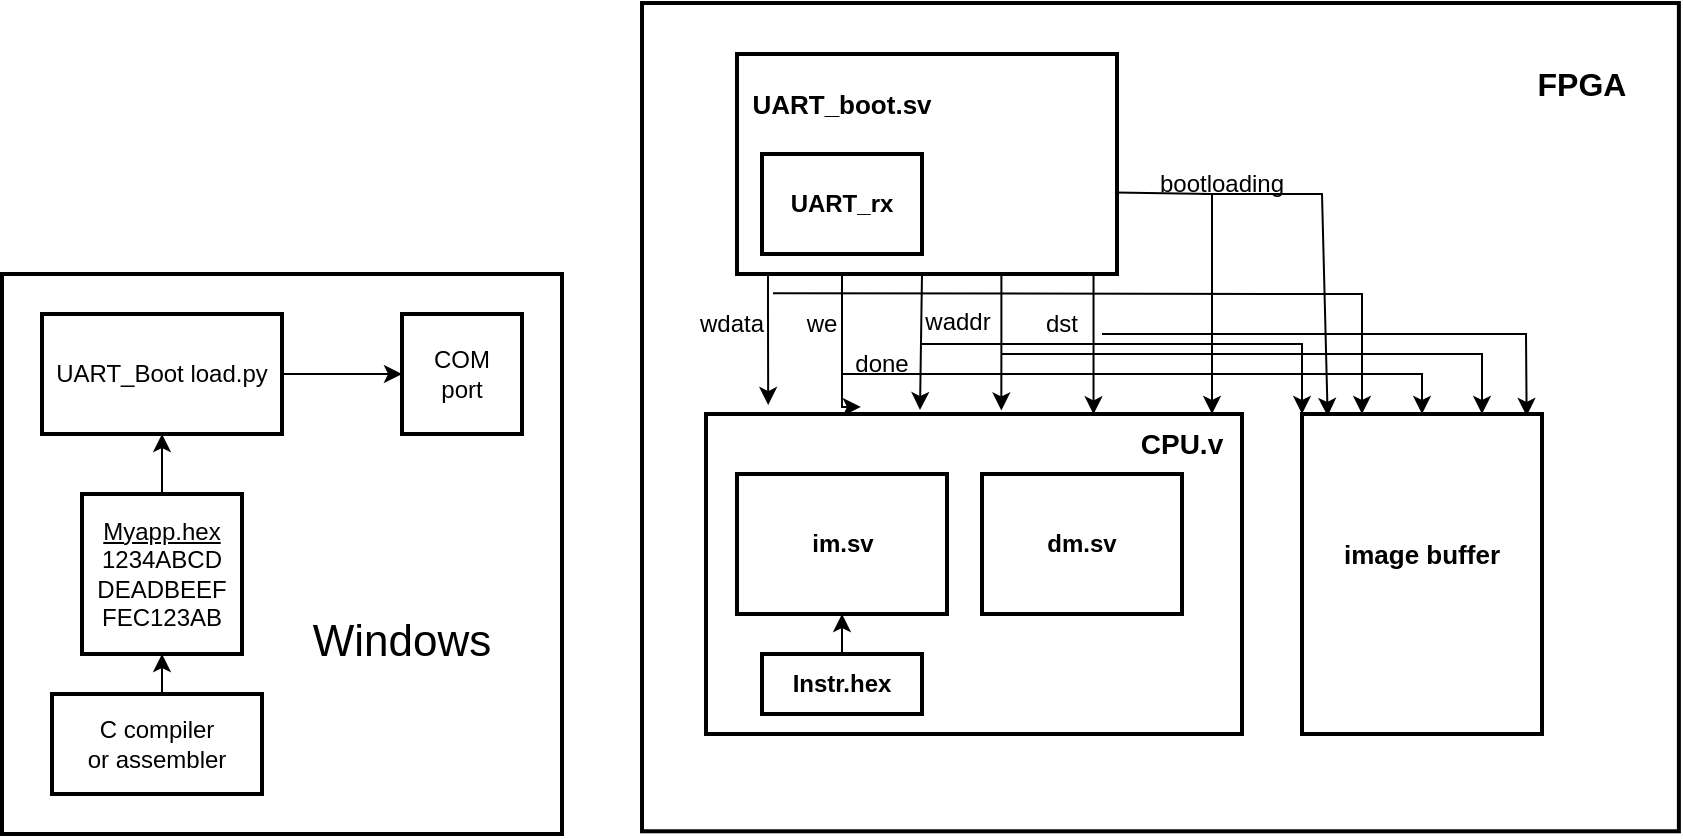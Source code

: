 <mxfile version="23.1.5" type="device" pages="2">
  <diagram name="Page-1" id="KSedjzggh9fZHc0mvvtb">
    <mxGraphModel dx="1262" dy="303" grid="1" gridSize="10" guides="1" tooltips="1" connect="1" arrows="1" fold="1" page="0" pageScale="1" pageWidth="850" pageHeight="1100" math="0" shadow="0">
      <root>
        <mxCell id="0" />
        <mxCell id="1" parent="0" />
        <mxCell id="jV2bfIBwks5GDoXjJ66l-15" value="" style="rounded=0;whiteSpace=wrap;html=1;rotation=-90;strokeWidth=2;" parent="1" vertex="1">
          <mxGeometry x="712.16" y="412.36" width="414.13" height="518.43" as="geometry" />
        </mxCell>
        <mxCell id="jV2bfIBwks5GDoXjJ66l-31" value="" style="rounded=0;whiteSpace=wrap;html=1;strokeWidth=2;" parent="1" vertex="1">
          <mxGeometry x="692.01" y="670" width="267.99" height="160" as="geometry" />
        </mxCell>
        <mxCell id="jV2bfIBwks5GDoXjJ66l-48" value="" style="edgeStyle=orthogonalEdgeStyle;rounded=0;orthogonalLoop=1;jettySize=auto;html=1;entryX=0.723;entryY=0.001;entryDx=0;entryDy=0;entryPerimeter=0;" parent="1" source="jV2bfIBwks5GDoXjJ66l-16" target="jV2bfIBwks5GDoXjJ66l-31" edge="1">
          <mxGeometry relative="1" as="geometry">
            <Array as="points">
              <mxPoint x="886" y="590" />
              <mxPoint x="886" y="630" />
            </Array>
          </mxGeometry>
        </mxCell>
        <mxCell id="jV2bfIBwks5GDoXjJ66l-16" value="" style="rounded=0;whiteSpace=wrap;html=1;strokeWidth=2;" parent="1" vertex="1">
          <mxGeometry x="707.5" y="490" width="190" height="110" as="geometry" />
        </mxCell>
        <mxCell id="jV2bfIBwks5GDoXjJ66l-18" value="&lt;font style=&quot;font-size: 13px;&quot;&gt;&lt;b&gt;UART_boot.sv&lt;/b&gt;&lt;/font&gt;" style="text;html=1;align=center;verticalAlign=middle;whiteSpace=wrap;rounded=0;" parent="1" vertex="1">
          <mxGeometry x="730" y="500" width="60" height="30" as="geometry" />
        </mxCell>
        <mxCell id="jV2bfIBwks5GDoXjJ66l-23" value="&lt;b&gt;&lt;font style=&quot;font-size: 16px;&quot;&gt;FPGA&lt;/font&gt;&lt;/b&gt;" style="text;html=1;align=center;verticalAlign=middle;whiteSpace=wrap;rounded=0;" parent="1" vertex="1">
          <mxGeometry x="1100" y="490" width="60" height="30" as="geometry" />
        </mxCell>
        <mxCell id="jV2bfIBwks5GDoXjJ66l-33" value="&lt;b&gt;Instr.hex&lt;/b&gt;" style="rounded=0;whiteSpace=wrap;html=1;strokeWidth=2;" parent="1" vertex="1">
          <mxGeometry x="720" y="790" width="80" height="30" as="geometry" />
        </mxCell>
        <mxCell id="jV2bfIBwks5GDoXjJ66l-17" value="&lt;b&gt;UART_rx&lt;/b&gt;" style="rounded=0;whiteSpace=wrap;html=1;strokeWidth=2;" parent="1" vertex="1">
          <mxGeometry x="720" y="540" width="80" height="50" as="geometry" />
        </mxCell>
        <mxCell id="jV2bfIBwks5GDoXjJ66l-43" value="" style="group" parent="1" vertex="1" connectable="0">
          <mxGeometry x="805" y="610" width="16" height="25" as="geometry" />
        </mxCell>
        <mxCell id="jV2bfIBwks5GDoXjJ66l-42" value="waddr" style="text;html=1;align=center;verticalAlign=middle;whiteSpace=wrap;rounded=0;" parent="jV2bfIBwks5GDoXjJ66l-43" vertex="1">
          <mxGeometry x="9.846" y="3.571" width="6.154" height="21.429" as="geometry" />
        </mxCell>
        <mxCell id="jV2bfIBwks5GDoXjJ66l-46" style="edgeStyle=orthogonalEdgeStyle;rounded=0;orthogonalLoop=1;jettySize=auto;html=1;entryX=0.116;entryY=-0.028;entryDx=0;entryDy=0;entryPerimeter=0;" parent="1" source="jV2bfIBwks5GDoXjJ66l-16" target="jV2bfIBwks5GDoXjJ66l-31" edge="1">
          <mxGeometry relative="1" as="geometry">
            <Array as="points">
              <mxPoint x="723" y="620" />
              <mxPoint x="723" y="620" />
            </Array>
          </mxGeometry>
        </mxCell>
        <mxCell id="jV2bfIBwks5GDoXjJ66l-47" value="wdata" style="text;html=1;align=center;verticalAlign=middle;whiteSpace=wrap;rounded=0;" parent="1" vertex="1">
          <mxGeometry x="690" y="610" width="30" height="30" as="geometry" />
        </mxCell>
        <mxCell id="jV2bfIBwks5GDoXjJ66l-41" style="edgeStyle=orthogonalEdgeStyle;rounded=0;orthogonalLoop=1;jettySize=auto;html=1;entryX=0.551;entryY=-0.011;entryDx=0;entryDy=0;entryPerimeter=0;" parent="1" source="jV2bfIBwks5GDoXjJ66l-16" target="jV2bfIBwks5GDoXjJ66l-31" edge="1">
          <mxGeometry relative="1" as="geometry">
            <mxPoint x="840" y="650" as="targetPoint" />
            <Array as="points">
              <mxPoint x="840" y="630" />
            </Array>
          </mxGeometry>
        </mxCell>
        <mxCell id="jV2bfIBwks5GDoXjJ66l-49" value="dst" style="text;html=1;align=center;verticalAlign=middle;whiteSpace=wrap;rounded=0;" parent="1" vertex="1">
          <mxGeometry x="860" y="617.5" width="20" height="15" as="geometry" />
        </mxCell>
        <mxCell id="jV2bfIBwks5GDoXjJ66l-32" value="&lt;b&gt;&lt;font style=&quot;font-size: 14px;&quot;&gt;CPU.v&lt;/font&gt;&lt;/b&gt;" style="text;html=1;align=center;verticalAlign=middle;whiteSpace=wrap;rounded=0;" parent="1" vertex="1">
          <mxGeometry x="900" y="670" width="60" height="30" as="geometry" />
        </mxCell>
        <mxCell id="jV2bfIBwks5GDoXjJ66l-19" value="&lt;b&gt;im.sv&lt;/b&gt;" style="rounded=0;whiteSpace=wrap;html=1;strokeWidth=2;" parent="1" vertex="1">
          <mxGeometry x="707.5" y="700" width="105" height="70" as="geometry" />
        </mxCell>
        <mxCell id="jV2bfIBwks5GDoXjJ66l-71" value="&lt;b&gt;dm.sv&lt;/b&gt;" style="rounded=0;whiteSpace=wrap;html=1;strokeWidth=2;" parent="1" vertex="1">
          <mxGeometry x="830" y="700" width="100" height="70" as="geometry" />
        </mxCell>
        <mxCell id="jV2bfIBwks5GDoXjJ66l-77" value="" style="endArrow=classic;html=1;rounded=0;exitX=0.5;exitY=0;exitDx=0;exitDy=0;entryX=0.5;entryY=1;entryDx=0;entryDy=0;" parent="1" source="jV2bfIBwks5GDoXjJ66l-33" target="jV2bfIBwks5GDoXjJ66l-19" edge="1">
          <mxGeometry width="50" height="50" relative="1" as="geometry">
            <mxPoint x="700" y="780" as="sourcePoint" />
            <mxPoint x="750" y="730" as="targetPoint" />
          </mxGeometry>
        </mxCell>
        <mxCell id="jV2bfIBwks5GDoXjJ66l-78" value="" style="group" parent="1" vertex="1" connectable="0">
          <mxGeometry x="340" y="600" width="280" height="280" as="geometry" />
        </mxCell>
        <mxCell id="jV2bfIBwks5GDoXjJ66l-1" value="" style="whiteSpace=wrap;html=1;aspect=fixed;strokeWidth=2;" parent="jV2bfIBwks5GDoXjJ66l-78" vertex="1">
          <mxGeometry width="280" height="280" as="geometry" />
        </mxCell>
        <mxCell id="jV2bfIBwks5GDoXjJ66l-2" value="UART_Boot load.py" style="rounded=0;whiteSpace=wrap;html=1;strokeWidth=2;" parent="jV2bfIBwks5GDoXjJ66l-78" vertex="1">
          <mxGeometry x="20" y="20" width="120" height="60" as="geometry" />
        </mxCell>
        <mxCell id="jV2bfIBwks5GDoXjJ66l-5" value="COM&lt;div&gt;port&lt;/div&gt;" style="whiteSpace=wrap;html=1;aspect=fixed;strokeWidth=2;" parent="jV2bfIBwks5GDoXjJ66l-78" vertex="1">
          <mxGeometry x="200" y="20" width="60" height="60" as="geometry" />
        </mxCell>
        <mxCell id="jV2bfIBwks5GDoXjJ66l-11" style="edgeStyle=orthogonalEdgeStyle;rounded=0;orthogonalLoop=1;jettySize=auto;html=1;exitX=1;exitY=0.5;exitDx=0;exitDy=0;entryX=0;entryY=0.5;entryDx=0;entryDy=0;" parent="jV2bfIBwks5GDoXjJ66l-78" source="jV2bfIBwks5GDoXjJ66l-2" target="jV2bfIBwks5GDoXjJ66l-5" edge="1">
          <mxGeometry relative="1" as="geometry" />
        </mxCell>
        <mxCell id="jV2bfIBwks5GDoXjJ66l-7" style="edgeStyle=orthogonalEdgeStyle;rounded=0;orthogonalLoop=1;jettySize=auto;html=1;exitX=0.5;exitY=0;exitDx=0;exitDy=0;entryX=0.5;entryY=1;entryDx=0;entryDy=0;" parent="jV2bfIBwks5GDoXjJ66l-78" source="jV2bfIBwks5GDoXjJ66l-6" target="jV2bfIBwks5GDoXjJ66l-2" edge="1">
          <mxGeometry relative="1" as="geometry" />
        </mxCell>
        <mxCell id="jV2bfIBwks5GDoXjJ66l-6" value="&lt;u&gt;Myapp.hex&lt;/u&gt;&lt;div&gt;1234ABCD&lt;/div&gt;&lt;div&gt;DEADBEEF&lt;/div&gt;&lt;div&gt;FEC123AB&lt;/div&gt;" style="whiteSpace=wrap;html=1;aspect=fixed;strokeWidth=2;" parent="jV2bfIBwks5GDoXjJ66l-78" vertex="1">
          <mxGeometry x="40" y="110" width="80" height="80" as="geometry" />
        </mxCell>
        <mxCell id="jV2bfIBwks5GDoXjJ66l-10" style="edgeStyle=orthogonalEdgeStyle;rounded=0;orthogonalLoop=1;jettySize=auto;html=1;exitX=0.5;exitY=0;exitDx=0;exitDy=0;entryX=0.5;entryY=1;entryDx=0;entryDy=0;" parent="jV2bfIBwks5GDoXjJ66l-78" source="jV2bfIBwks5GDoXjJ66l-9" target="jV2bfIBwks5GDoXjJ66l-6" edge="1">
          <mxGeometry relative="1" as="geometry" />
        </mxCell>
        <mxCell id="jV2bfIBwks5GDoXjJ66l-9" value="C compiler&lt;div&gt;or assembler&lt;/div&gt;" style="rounded=0;whiteSpace=wrap;html=1;strokeWidth=2;" parent="jV2bfIBwks5GDoXjJ66l-78" vertex="1">
          <mxGeometry x="25" y="210" width="105" height="50" as="geometry" />
        </mxCell>
        <mxCell id="jV2bfIBwks5GDoXjJ66l-12" value="&lt;p style=&quot;line-height: 120%;&quot;&gt;&lt;font style=&quot;font-size: 22px;&quot;&gt;Windows&lt;/font&gt;&lt;/p&gt;" style="text;html=1;align=center;verticalAlign=middle;whiteSpace=wrap;rounded=0;" parent="jV2bfIBwks5GDoXjJ66l-78" vertex="1">
          <mxGeometry x="170" y="170" width="60" height="30" as="geometry" />
        </mxCell>
        <mxCell id="Bwl6HqEeVeiqjp-330Ui-2" value="" style="rounded=0;whiteSpace=wrap;html=1;strokeWidth=2;" parent="1" vertex="1">
          <mxGeometry x="990" y="670" width="120" height="160" as="geometry" />
        </mxCell>
        <mxCell id="Bwl6HqEeVeiqjp-330Ui-3" value="&lt;b&gt;&lt;font style=&quot;font-size: 13px;&quot;&gt;image buffer&lt;/font&gt;&lt;/b&gt;" style="text;html=1;align=center;verticalAlign=middle;whiteSpace=wrap;rounded=0;" parent="1" vertex="1">
          <mxGeometry x="1005" y="725" width="90" height="30" as="geometry" />
        </mxCell>
        <mxCell id="Bwl6HqEeVeiqjp-330Ui-4" value="" style="endArrow=classic;html=1;rounded=0;entryX=0.936;entryY=0.006;entryDx=0;entryDy=0;entryPerimeter=0;" parent="1" target="Bwl6HqEeVeiqjp-330Ui-2" edge="1">
          <mxGeometry width="50" height="50" relative="1" as="geometry">
            <mxPoint x="890" y="630" as="sourcePoint" />
            <mxPoint x="930" y="630" as="targetPoint" />
            <Array as="points">
              <mxPoint x="1102" y="630" />
            </Array>
          </mxGeometry>
        </mxCell>
        <mxCell id="Bwl6HqEeVeiqjp-330Ui-5" value="" style="endArrow=classic;html=1;rounded=0;entryX=0.75;entryY=0;entryDx=0;entryDy=0;" parent="1" target="Bwl6HqEeVeiqjp-330Ui-2" edge="1">
          <mxGeometry width="50" height="50" relative="1" as="geometry">
            <mxPoint x="840" y="640" as="sourcePoint" />
            <mxPoint x="930" y="670" as="targetPoint" />
            <Array as="points">
              <mxPoint x="1080" y="640" />
            </Array>
          </mxGeometry>
        </mxCell>
        <mxCell id="Bwl6HqEeVeiqjp-330Ui-6" value="" style="endArrow=classic;html=1;rounded=0;entryX=0.5;entryY=0;entryDx=0;entryDy=0;exitX=0;exitY=0.75;exitDx=0;exitDy=0;" parent="1" source="Bwl6HqEeVeiqjp-330Ui-9" target="Bwl6HqEeVeiqjp-330Ui-2" edge="1">
          <mxGeometry width="50" height="50" relative="1" as="geometry">
            <mxPoint x="770" y="650" as="sourcePoint" />
            <mxPoint x="930" y="670" as="targetPoint" />
            <Array as="points">
              <mxPoint x="1050" y="650" />
            </Array>
          </mxGeometry>
        </mxCell>
        <mxCell id="Bwl6HqEeVeiqjp-330Ui-7" value="" style="endArrow=classic;html=1;rounded=0;exitX=1.183;exitY=-0.012;exitDx=0;exitDy=0;exitPerimeter=0;entryX=0.25;entryY=0;entryDx=0;entryDy=0;" parent="1" source="jV2bfIBwks5GDoXjJ66l-47" target="Bwl6HqEeVeiqjp-330Ui-2" edge="1">
          <mxGeometry width="50" height="50" relative="1" as="geometry">
            <mxPoint x="730" y="650" as="sourcePoint" />
            <mxPoint x="930" y="670" as="targetPoint" />
            <Array as="points">
              <mxPoint x="1020" y="610" />
            </Array>
          </mxGeometry>
        </mxCell>
        <mxCell id="Bwl6HqEeVeiqjp-330Ui-8" value="" style="endArrow=classic;html=1;rounded=0;" parent="1" edge="1">
          <mxGeometry width="50" height="50" relative="1" as="geometry">
            <mxPoint x="800" y="600" as="sourcePoint" />
            <mxPoint x="799" y="668" as="targetPoint" />
          </mxGeometry>
        </mxCell>
        <mxCell id="Bwl6HqEeVeiqjp-330Ui-9" value="done" style="text;html=1;align=center;verticalAlign=middle;whiteSpace=wrap;rounded=0;" parent="1" vertex="1">
          <mxGeometry x="760" y="635" width="40" height="20" as="geometry" />
        </mxCell>
        <mxCell id="Bwl6HqEeVeiqjp-330Ui-11" value="" style="group" parent="1" vertex="1" connectable="0">
          <mxGeometry x="740" y="615" width="20" height="20" as="geometry" />
        </mxCell>
        <mxCell id="jV2bfIBwks5GDoXjJ66l-38" style="edgeStyle=orthogonalEdgeStyle;rounded=0;orthogonalLoop=1;jettySize=auto;html=1;entryX=0.289;entryY=-0.022;entryDx=0;entryDy=0;entryPerimeter=0;" parent="Bwl6HqEeVeiqjp-330Ui-11" source="jV2bfIBwks5GDoXjJ66l-16" target="jV2bfIBwks5GDoXjJ66l-31" edge="1">
          <mxGeometry relative="1" as="geometry">
            <Array as="points">
              <mxPoint x="20" y="20" />
              <mxPoint x="20" y="20" />
            </Array>
          </mxGeometry>
        </mxCell>
        <mxCell id="jV2bfIBwks5GDoXjJ66l-39" value="we" style="text;html=1;align=center;verticalAlign=middle;whiteSpace=wrap;rounded=0;" parent="Bwl6HqEeVeiqjp-330Ui-11" vertex="1">
          <mxGeometry width="20" height="20" as="geometry" />
        </mxCell>
        <mxCell id="Bwl6HqEeVeiqjp-330Ui-12" value="" style="endArrow=classic;html=1;rounded=0;exitX=0.995;exitY=0.629;exitDx=0;exitDy=0;exitPerimeter=0;entryX=0.75;entryY=0;entryDx=0;entryDy=0;" parent="1" source="jV2bfIBwks5GDoXjJ66l-16" target="jV2bfIBwks5GDoXjJ66l-32" edge="1">
          <mxGeometry width="50" height="50" relative="1" as="geometry">
            <mxPoint x="890" y="630" as="sourcePoint" />
            <mxPoint x="940" y="580" as="targetPoint" />
            <Array as="points">
              <mxPoint x="945" y="560" />
            </Array>
          </mxGeometry>
        </mxCell>
        <mxCell id="Bwl6HqEeVeiqjp-330Ui-13" value="" style="endArrow=classic;html=1;rounded=0;entryX=0.107;entryY=0.006;entryDx=0;entryDy=0;entryPerimeter=0;" parent="1" target="Bwl6HqEeVeiqjp-330Ui-2" edge="1">
          <mxGeometry width="50" height="50" relative="1" as="geometry">
            <mxPoint x="940" y="560" as="sourcePoint" />
            <mxPoint x="940" y="580" as="targetPoint" />
            <Array as="points">
              <mxPoint x="1000" y="560" />
            </Array>
          </mxGeometry>
        </mxCell>
        <mxCell id="Bwl6HqEeVeiqjp-330Ui-14" value="bootloading" style="text;html=1;align=center;verticalAlign=middle;whiteSpace=wrap;rounded=0;" parent="1" vertex="1">
          <mxGeometry x="920" y="540" width="60" height="30" as="geometry" />
        </mxCell>
        <mxCell id="Bwl6HqEeVeiqjp-330Ui-15" value="" style="endArrow=classic;html=1;rounded=0;exitX=1;exitY=0;exitDx=0;exitDy=0;entryX=0;entryY=0;entryDx=0;entryDy=0;" parent="1" source="Bwl6HqEeVeiqjp-330Ui-9" target="Bwl6HqEeVeiqjp-330Ui-2" edge="1">
          <mxGeometry width="50" height="50" relative="1" as="geometry">
            <mxPoint x="850" y="670" as="sourcePoint" />
            <mxPoint x="900" y="620" as="targetPoint" />
            <Array as="points">
              <mxPoint x="990" y="635" />
            </Array>
          </mxGeometry>
        </mxCell>
      </root>
    </mxGraphModel>
  </diagram>
  <diagram name="Copy of Page-1" id="CN2TwgBAp79YJ8FSvy7d">
    <mxGraphModel dx="1485" dy="427" grid="1" gridSize="10" guides="1" tooltips="1" connect="1" arrows="1" fold="1" page="0" pageScale="1" pageWidth="850" pageHeight="1100" math="0" shadow="0">
      <root>
        <mxCell id="GGe_pN6VBzHJLRoy8eTQ-0" />
        <mxCell id="GGe_pN6VBzHJLRoy8eTQ-1" parent="GGe_pN6VBzHJLRoy8eTQ-0" />
        <mxCell id="GGe_pN6VBzHJLRoy8eTQ-2" value="" style="rounded=0;whiteSpace=wrap;html=1;rotation=-90;strokeWidth=5;" parent="GGe_pN6VBzHJLRoy8eTQ-1" vertex="1">
          <mxGeometry x="732.02" y="456.44" width="497.84" height="461.85" as="geometry" />
        </mxCell>
        <mxCell id="GGe_pN6VBzHJLRoy8eTQ-3" value="" style="rounded=0;whiteSpace=wrap;html=1;strokeWidth=3;" parent="GGe_pN6VBzHJLRoy8eTQ-1" vertex="1">
          <mxGeometry x="770" y="750" width="267.99" height="160" as="geometry" />
        </mxCell>
        <mxCell id="i2IiANxSz9852Xo-MV7k-2" style="edgeStyle=orthogonalEdgeStyle;rounded=0;orthogonalLoop=1;jettySize=auto;html=1;exitX=0.265;exitY=1.004;exitDx=0;exitDy=0;entryX=0.25;entryY=0;entryDx=0;entryDy=0;strokeWidth=3;exitPerimeter=0;" parent="GGe_pN6VBzHJLRoy8eTQ-1" edge="1">
          <mxGeometry relative="1" as="geometry">
            <mxPoint x="810.23" y="570" as="sourcePoint" />
            <mxPoint x="809.997" y="749.23" as="targetPoint" />
            <Array as="points" />
          </mxGeometry>
        </mxCell>
        <mxCell id="GGe_pN6VBzHJLRoy8eTQ-5" value="" style="rounded=0;whiteSpace=wrap;html=1;strokeWidth=3;" parent="GGe_pN6VBzHJLRoy8eTQ-1" vertex="1">
          <mxGeometry x="770" y="460" width="190" height="110" as="geometry" />
        </mxCell>
        <mxCell id="GGe_pN6VBzHJLRoy8eTQ-6" value="&lt;font size=&quot;1&quot; style=&quot;&quot;&gt;&lt;b style=&quot;font-size: 20px;&quot;&gt;UART_boot.sv&lt;/b&gt;&lt;/font&gt;" style="text;html=1;align=center;verticalAlign=middle;whiteSpace=wrap;rounded=0;" parent="GGe_pN6VBzHJLRoy8eTQ-1" vertex="1">
          <mxGeometry x="802.5" y="470" width="90" height="30" as="geometry" />
        </mxCell>
        <mxCell id="GGe_pN6VBzHJLRoy8eTQ-7" value="&lt;b&gt;&lt;font style=&quot;font-size: 25px;&quot;&gt;FPGA&lt;/font&gt;&lt;/b&gt;" style="text;html=1;align=center;verticalAlign=middle;whiteSpace=wrap;rounded=0;" parent="GGe_pN6VBzHJLRoy8eTQ-1" vertex="1">
          <mxGeometry x="1100" y="440" width="110" height="70" as="geometry" />
        </mxCell>
        <mxCell id="GGe_pN6VBzHJLRoy8eTQ-8" value="&lt;b&gt;Instr.hex&lt;/b&gt;" style="rounded=0;whiteSpace=wrap;html=1;strokeWidth=3;" parent="GGe_pN6VBzHJLRoy8eTQ-1" vertex="1">
          <mxGeometry x="797.99" y="870" width="80" height="30" as="geometry" />
        </mxCell>
        <mxCell id="GGe_pN6VBzHJLRoy8eTQ-9" value="&lt;b&gt;&lt;font style=&quot;font-size: 20px;&quot;&gt;UART_rx&lt;/font&gt;&lt;/b&gt;" style="rounded=0;whiteSpace=wrap;html=1;strokeWidth=3;" parent="GGe_pN6VBzHJLRoy8eTQ-1" vertex="1">
          <mxGeometry x="782.5" y="510" width="90" height="50" as="geometry" />
        </mxCell>
        <mxCell id="GGe_pN6VBzHJLRoy8eTQ-15" value="&lt;font style=&quot;font-size: 20px;&quot;&gt;dest[1:0]&lt;/font&gt;" style="text;html=1;align=center;verticalAlign=middle;whiteSpace=wrap;rounded=0;rotation=-90;" parent="GGe_pN6VBzHJLRoy8eTQ-1" vertex="1">
          <mxGeometry x="786.25" y="609.25" width="80.57" height="15" as="geometry" />
        </mxCell>
        <mxCell id="GGe_pN6VBzHJLRoy8eTQ-16" value="&lt;b&gt;&lt;font style=&quot;font-size: 20px;&quot;&gt;CPU&lt;/font&gt;&lt;/b&gt;" style="text;html=1;align=center;verticalAlign=middle;whiteSpace=wrap;rounded=0;" parent="GGe_pN6VBzHJLRoy8eTQ-1" vertex="1">
          <mxGeometry x="967.99" y="750" width="70" height="30" as="geometry" />
        </mxCell>
        <mxCell id="GGe_pN6VBzHJLRoy8eTQ-17" value="&lt;b&gt;&lt;font style=&quot;font-size: 20px;&quot;&gt;I-MEM&lt;/font&gt;&lt;/b&gt;" style="rounded=0;whiteSpace=wrap;html=1;strokeWidth=3;" parent="GGe_pN6VBzHJLRoy8eTQ-1" vertex="1">
          <mxGeometry x="785.49" y="780" width="105" height="70" as="geometry" />
        </mxCell>
        <mxCell id="GGe_pN6VBzHJLRoy8eTQ-18" value="&lt;b style=&quot;border-color: var(--border-color);&quot;&gt;&lt;font style=&quot;border-color: var(--border-color); font-size: 20px;&quot;&gt;D-MEM&lt;/font&gt;&lt;/b&gt;" style="rounded=0;whiteSpace=wrap;html=1;strokeWidth=3;" parent="GGe_pN6VBzHJLRoy8eTQ-1" vertex="1">
          <mxGeometry x="907.99" y="780" width="100" height="70" as="geometry" />
        </mxCell>
        <mxCell id="GGe_pN6VBzHJLRoy8eTQ-19" value="" style="endArrow=classic;html=1;rounded=0;exitX=0.5;exitY=0;exitDx=0;exitDy=0;entryX=0.5;entryY=1;entryDx=0;entryDy=0;" parent="GGe_pN6VBzHJLRoy8eTQ-1" source="GGe_pN6VBzHJLRoy8eTQ-8" target="GGe_pN6VBzHJLRoy8eTQ-17" edge="1">
          <mxGeometry width="50" height="50" relative="1" as="geometry">
            <mxPoint x="777.99" y="860" as="sourcePoint" />
            <mxPoint x="827.99" y="810" as="targetPoint" />
          </mxGeometry>
        </mxCell>
        <mxCell id="GGe_pN6VBzHJLRoy8eTQ-30" value="" style="rounded=0;whiteSpace=wrap;html=1;strokeWidth=3;" parent="GGe_pN6VBzHJLRoy8eTQ-1" vertex="1">
          <mxGeometry x="1067.99" y="750" width="120" height="160" as="geometry" />
        </mxCell>
        <mxCell id="GGe_pN6VBzHJLRoy8eTQ-31" value="&lt;b&gt;&lt;font style=&quot;font-size: 20px;&quot;&gt;Image Buffer&lt;/font&gt;&lt;/b&gt;" style="text;html=1;align=center;verticalAlign=middle;whiteSpace=wrap;rounded=0;strokeWidth=3;" parent="GGe_pN6VBzHJLRoy8eTQ-1" vertex="1">
          <mxGeometry x="1082.99" y="805" width="90" height="30" as="geometry" />
        </mxCell>
        <mxCell id="GGe_pN6VBzHJLRoy8eTQ-38" value="" style="group;rotation=-90;" parent="GGe_pN6VBzHJLRoy8eTQ-1" vertex="1" connectable="0">
          <mxGeometry x="782.5" y="581" width="25" height="20" as="geometry" />
        </mxCell>
        <mxCell id="GGe_pN6VBzHJLRoy8eTQ-40" value="&lt;font style=&quot;font-size: 20px;&quot;&gt;we&lt;/font&gt;" style="text;html=1;align=center;verticalAlign=middle;whiteSpace=wrap;rounded=0;rotation=-90;" parent="GGe_pN6VBzHJLRoy8eTQ-38" vertex="1">
          <mxGeometry width="25" height="20" as="geometry" />
        </mxCell>
        <mxCell id="GGe_pN6VBzHJLRoy8eTQ-43" value="&lt;font style=&quot;font-size: 20px;&quot;&gt;bootloading&lt;/font&gt;" style="text;html=1;align=center;verticalAlign=middle;whiteSpace=wrap;rounded=0;rotation=-90;" parent="GGe_pN6VBzHJLRoy8eTQ-1" vertex="1">
          <mxGeometry x="864" y="613" width="103" height="30" as="geometry" />
        </mxCell>
        <mxCell id="J8BOU5IXxztuKc8s6rJS-4" value="" style="group" parent="GGe_pN6VBzHJLRoy8eTQ-1" vertex="1" connectable="0">
          <mxGeometry x="290" y="435" width="352.15" height="500" as="geometry" />
        </mxCell>
        <mxCell id="J8BOU5IXxztuKc8s6rJS-3" value="" style="rounded=0;whiteSpace=wrap;html=1;strokeWidth=5;" parent="J8BOU5IXxztuKc8s6rJS-4" vertex="1">
          <mxGeometry width="350" height="500" as="geometry" />
        </mxCell>
        <mxCell id="GGe_pN6VBzHJLRoy8eTQ-22" value="&lt;font style=&quot;font-size: 20px;&quot;&gt;UART_Boot.py&lt;/font&gt;" style="rounded=0;whiteSpace=wrap;html=1;strokeWidth=3;container=0;" parent="J8BOU5IXxztuKc8s6rJS-4" vertex="1">
          <mxGeometry x="24.286" y="24.286" width="145.714" height="72.857" as="geometry" />
        </mxCell>
        <mxCell id="GGe_pN6VBzHJLRoy8eTQ-23" value="&lt;font style=&quot;font-size: 20px;&quot;&gt;COM&lt;/font&gt;&lt;div style=&quot;font-size: 20px;&quot;&gt;&lt;font style=&quot;font-size: 20px;&quot;&gt;Port&lt;/font&gt;&lt;/div&gt;" style="whiteSpace=wrap;html=1;aspect=fixed;strokeWidth=3;container=0;" parent="J8BOU5IXxztuKc8s6rJS-4" vertex="1">
          <mxGeometry x="242.857" y="24.286" width="72.857" height="72.857" as="geometry" />
        </mxCell>
        <mxCell id="GGe_pN6VBzHJLRoy8eTQ-24" style="edgeStyle=orthogonalEdgeStyle;rounded=0;orthogonalLoop=1;jettySize=auto;html=1;exitX=1;exitY=0.5;exitDx=0;exitDy=0;entryX=0;entryY=0.5;entryDx=0;entryDy=0;strokeWidth=3;" parent="J8BOU5IXxztuKc8s6rJS-4" source="GGe_pN6VBzHJLRoy8eTQ-22" target="GGe_pN6VBzHJLRoy8eTQ-23" edge="1">
          <mxGeometry relative="1" as="geometry" />
        </mxCell>
        <mxCell id="GGe_pN6VBzHJLRoy8eTQ-25" style="edgeStyle=orthogonalEdgeStyle;rounded=0;orthogonalLoop=1;jettySize=auto;html=1;exitX=0.5;exitY=0;exitDx=0;exitDy=0;entryX=0.5;entryY=1;entryDx=0;entryDy=0;strokeWidth=3;" parent="J8BOU5IXxztuKc8s6rJS-4" source="GGe_pN6VBzHJLRoy8eTQ-26" target="GGe_pN6VBzHJLRoy8eTQ-22" edge="1">
          <mxGeometry relative="1" as="geometry" />
        </mxCell>
        <mxCell id="GGe_pN6VBzHJLRoy8eTQ-26" value="&lt;u style=&quot;font-size: 20px;&quot;&gt;&lt;font style=&quot;font-size: 20px;&quot;&gt;Myapp.hex&lt;/font&gt;&lt;/u&gt;&lt;div style=&quot;font-size: 20px;&quot;&gt;&lt;font style=&quot;font-size: 20px;&quot;&gt;1234ABCD&lt;/font&gt;&lt;/div&gt;&lt;div style=&quot;font-size: 20px;&quot;&gt;&lt;font style=&quot;font-size: 20px;&quot;&gt;DEADBEEF&lt;/font&gt;&lt;/div&gt;&lt;div style=&quot;font-size: 20px;&quot;&gt;&lt;font style=&quot;font-size: 20px;&quot;&gt;FEC123AB&lt;/font&gt;&lt;/div&gt;" style="whiteSpace=wrap;html=1;aspect=fixed;strokeWidth=3;container=0;" parent="J8BOU5IXxztuKc8s6rJS-4" vertex="1">
          <mxGeometry x="41.43" y="146" width="111.43" height="111.43" as="geometry" />
        </mxCell>
        <mxCell id="GGe_pN6VBzHJLRoy8eTQ-27" style="edgeStyle=orthogonalEdgeStyle;rounded=0;orthogonalLoop=1;jettySize=auto;html=1;exitX=0.5;exitY=0;exitDx=0;exitDy=0;entryX=0.5;entryY=1;entryDx=0;entryDy=0;strokeWidth=3;" parent="J8BOU5IXxztuKc8s6rJS-4" source="GGe_pN6VBzHJLRoy8eTQ-28" target="GGe_pN6VBzHJLRoy8eTQ-26" edge="1">
          <mxGeometry relative="1" as="geometry" />
        </mxCell>
        <mxCell id="GGe_pN6VBzHJLRoy8eTQ-28" value="&lt;font style=&quot;font-size: 20px;&quot;&gt;C Compiler&lt;/font&gt;&lt;div style=&quot;font-size: 20px;&quot;&gt;&lt;font style=&quot;font-size: 20px;&quot;&gt;&amp;amp; Assembler&lt;/font&gt;&lt;/div&gt;" style="rounded=0;whiteSpace=wrap;html=1;strokeWidth=3;container=0;" parent="J8BOU5IXxztuKc8s6rJS-4" vertex="1">
          <mxGeometry x="33.397" y="306" width="127.5" height="60.714" as="geometry" />
        </mxCell>
        <mxCell id="GGe_pN6VBzHJLRoy8eTQ-29" value="&lt;p style=&quot;line-height: 120%;&quot;&gt;&lt;font style=&quot;font-size: 25px;&quot;&gt;HOST&lt;/font&gt;&lt;/p&gt;&lt;p style=&quot;line-height: 120%;&quot;&gt;&lt;font style=&quot;font-size: 25px;&quot;&gt;PC&lt;/font&gt;&lt;/p&gt;" style="text;html=1;align=center;verticalAlign=middle;whiteSpace=wrap;rounded=0;fontStyle=1;container=0;" parent="J8BOU5IXxztuKc8s6rJS-4" vertex="1">
          <mxGeometry x="230" y="420" width="122.15" height="80" as="geometry" />
        </mxCell>
        <mxCell id="J8BOU5IXxztuKc8s6rJS-1" value="&lt;font style=&quot;font-size: 20px;&quot;&gt;Application Code&lt;/font&gt;" style="rounded=0;whiteSpace=wrap;html=1;strokeWidth=3;container=0;" parent="J8BOU5IXxztuKc8s6rJS-4" vertex="1">
          <mxGeometry x="33.397" y="416" width="127.5" height="60.714" as="geometry" />
        </mxCell>
        <mxCell id="J8BOU5IXxztuKc8s6rJS-2" style="edgeStyle=orthogonalEdgeStyle;rounded=0;orthogonalLoop=1;jettySize=auto;html=1;exitX=0.5;exitY=0;exitDx=0;exitDy=0;entryX=0.5;entryY=1;entryDx=0;entryDy=0;strokeWidth=3;" parent="J8BOU5IXxztuKc8s6rJS-4" edge="1">
          <mxGeometry relative="1" as="geometry">
            <mxPoint x="96.98" y="415.71" as="sourcePoint" />
            <mxPoint x="96.98" y="366.71" as="targetPoint" />
          </mxGeometry>
        </mxCell>
        <mxCell id="i2IiANxSz9852Xo-MV7k-0" value="&lt;font style=&quot;font-size: 20px;&quot;&gt;waddr&lt;/font&gt;" style="text;html=1;align=center;verticalAlign=middle;whiteSpace=wrap;rounded=0;rotation=270;" parent="GGe_pN6VBzHJLRoy8eTQ-1" vertex="1">
          <mxGeometry x="828" y="594" width="60" height="23.61" as="geometry" />
        </mxCell>
        <mxCell id="GGe_pN6VBzHJLRoy8eTQ-11" value="&lt;font style=&quot;font-size: 20px;&quot;&gt;wdata&lt;/font&gt;" style="text;html=1;align=center;verticalAlign=middle;whiteSpace=wrap;rounded=0;rotation=270;" parent="GGe_pN6VBzHJLRoy8eTQ-1" vertex="1">
          <mxGeometry x="857.99" y="594" width="50" height="21.43" as="geometry" />
        </mxCell>
        <mxCell id="i2IiANxSz9852Xo-MV7k-3" style="edgeStyle=orthogonalEdgeStyle;rounded=0;orthogonalLoop=1;jettySize=auto;html=1;exitX=0.265;exitY=1.004;exitDx=0;exitDy=0;entryX=0.25;entryY=0;entryDx=0;entryDy=0;strokeWidth=3;exitPerimeter=0;" parent="GGe_pN6VBzHJLRoy8eTQ-1" edge="1">
          <mxGeometry relative="1" as="geometry">
            <mxPoint x="840.68" y="570.33" as="sourcePoint" />
            <mxPoint x="840.797" y="750.0" as="targetPoint" />
            <Array as="points" />
          </mxGeometry>
        </mxCell>
        <mxCell id="i2IiANxSz9852Xo-MV7k-4" style="edgeStyle=orthogonalEdgeStyle;rounded=0;orthogonalLoop=1;jettySize=auto;html=1;exitX=0.265;exitY=1.004;exitDx=0;exitDy=0;entryX=0.25;entryY=0;entryDx=0;entryDy=0;strokeWidth=3;exitPerimeter=0;" parent="GGe_pN6VBzHJLRoy8eTQ-1" edge="1">
          <mxGeometry relative="1" as="geometry">
            <mxPoint x="868" y="570" as="sourcePoint" />
            <mxPoint x="868.117" y="749.67" as="targetPoint" />
            <Array as="points" />
          </mxGeometry>
        </mxCell>
        <mxCell id="i2IiANxSz9852Xo-MV7k-6" style="edgeStyle=orthogonalEdgeStyle;rounded=0;orthogonalLoop=1;jettySize=auto;html=1;exitX=0.265;exitY=1.004;exitDx=0;exitDy=0;entryX=0.25;entryY=0;entryDx=0;entryDy=0;strokeWidth=3;exitPerimeter=0;" parent="GGe_pN6VBzHJLRoy8eTQ-1" edge="1">
          <mxGeometry relative="1" as="geometry">
            <mxPoint x="897.5" y="570.33" as="sourcePoint" />
            <mxPoint x="897.617" y="750.0" as="targetPoint" />
            <Array as="points" />
          </mxGeometry>
        </mxCell>
        <mxCell id="i2IiANxSz9852Xo-MV7k-7" style="edgeStyle=orthogonalEdgeStyle;rounded=0;orthogonalLoop=1;jettySize=auto;html=1;exitX=0.265;exitY=1.004;exitDx=0;exitDy=0;entryX=0.25;entryY=0;entryDx=0;entryDy=0;strokeWidth=3;exitPerimeter=0;" parent="GGe_pN6VBzHJLRoy8eTQ-1" edge="1">
          <mxGeometry relative="1" as="geometry">
            <mxPoint x="930" y="570.33" as="sourcePoint" />
            <mxPoint x="930.117" y="750.0" as="targetPoint" />
            <Array as="points" />
          </mxGeometry>
        </mxCell>
        <mxCell id="i2IiANxSz9852Xo-MV7k-8" value="" style="shape=wire;edgeStyle=orthogonalEdgeStyle;orthogonalLoop=1;jettySize=auto;html=1;sourcePerimeterSpacing=0;targetPerimeterSpacing=0;endArrow=none;curved=0;rounded=0;strokeColor=#000000;dashed=1;fillColor=#0378FF;dashPattern=12 12;fixDash=1;startSize=6;endSize=6;strokeWidth=5;exitX=1;exitY=0.5;exitDx=0;exitDy=0;entryX=0;entryY=0.5;entryDx=0;entryDy=0;" parent="GGe_pN6VBzHJLRoy8eTQ-1" source="GGe_pN6VBzHJLRoy8eTQ-23" target="GGe_pN6VBzHJLRoy8eTQ-9" edge="1">
          <mxGeometry width="100" relative="1" as="geometry">
            <mxPoint x="650" y="490" as="sourcePoint" />
            <mxPoint x="750" y="490" as="targetPoint" />
          </mxGeometry>
        </mxCell>
        <mxCell id="i2IiANxSz9852Xo-MV7k-9" value="" style="shape=waypoint;sketch=0;fillStyle=solid;size=6;pointerEvents=1;points=[];fillColor=none;resizable=0;rotatable=0;perimeter=centerPerimeter;snapToPoint=1;strokeWidth=3;" parent="GGe_pN6VBzHJLRoy8eTQ-1" vertex="1">
          <mxGeometry x="920" y="675" width="20" height="20" as="geometry" />
        </mxCell>
        <mxCell id="i2IiANxSz9852Xo-MV7k-11" value="" style="shape=waypoint;sketch=0;fillStyle=solid;size=6;pointerEvents=1;points=[];fillColor=none;resizable=0;rotatable=0;perimeter=centerPerimeter;snapToPoint=1;strokeWidth=3;" parent="GGe_pN6VBzHJLRoy8eTQ-1" vertex="1">
          <mxGeometry x="858.82" y="694" width="20" height="20" as="geometry" />
        </mxCell>
        <mxCell id="i2IiANxSz9852Xo-MV7k-12" value="" style="shape=waypoint;sketch=0;fillStyle=solid;size=6;pointerEvents=1;points=[];fillColor=none;resizable=0;rotatable=0;perimeter=centerPerimeter;snapToPoint=1;strokeWidth=3;" parent="GGe_pN6VBzHJLRoy8eTQ-1" vertex="1">
          <mxGeometry x="830.82" y="705" width="20" height="20" as="geometry" />
        </mxCell>
        <mxCell id="i2IiANxSz9852Xo-MV7k-13" value="" style="shape=waypoint;sketch=0;fillStyle=solid;size=6;pointerEvents=1;points=[];fillColor=none;resizable=0;rotatable=0;perimeter=centerPerimeter;snapToPoint=1;strokeWidth=3;" parent="GGe_pN6VBzHJLRoy8eTQ-1" vertex="1">
          <mxGeometry x="800" y="714" width="20" height="20" as="geometry" />
        </mxCell>
        <mxCell id="i2IiANxSz9852Xo-MV7k-14" style="edgeStyle=orthogonalEdgeStyle;rounded=0;orthogonalLoop=1;jettySize=auto;html=1;entryX=0.75;entryY=0;entryDx=0;entryDy=0;strokeWidth=3;" parent="GGe_pN6VBzHJLRoy8eTQ-1" source="i2IiANxSz9852Xo-MV7k-9" target="GGe_pN6VBzHJLRoy8eTQ-30" edge="1">
          <mxGeometry relative="1" as="geometry" />
        </mxCell>
        <mxCell id="i2IiANxSz9852Xo-MV7k-10" value="" style="shape=waypoint;sketch=0;fillStyle=solid;size=6;pointerEvents=1;points=[];fillColor=none;resizable=0;rotatable=0;perimeter=centerPerimeter;snapToPoint=1;strokeWidth=3;" parent="GGe_pN6VBzHJLRoy8eTQ-1" vertex="1">
          <mxGeometry x="887.5" y="685" width="20" height="20" as="geometry" />
        </mxCell>
        <mxCell id="i2IiANxSz9852Xo-MV7k-15" style="edgeStyle=orthogonalEdgeStyle;rounded=0;orthogonalLoop=1;jettySize=auto;html=1;entryX=0.621;entryY=-0.008;entryDx=0;entryDy=0;strokeWidth=3;entryPerimeter=0;" parent="GGe_pN6VBzHJLRoy8eTQ-1" source="i2IiANxSz9852Xo-MV7k-10" target="GGe_pN6VBzHJLRoy8eTQ-30" edge="1">
          <mxGeometry relative="1" as="geometry" />
        </mxCell>
        <mxCell id="i2IiANxSz9852Xo-MV7k-16" style="edgeStyle=orthogonalEdgeStyle;rounded=0;orthogonalLoop=1;jettySize=auto;html=1;entryX=0.5;entryY=0;entryDx=0;entryDy=0;strokeWidth=3;" parent="GGe_pN6VBzHJLRoy8eTQ-1" source="i2IiANxSz9852Xo-MV7k-11" target="GGe_pN6VBzHJLRoy8eTQ-30" edge="1">
          <mxGeometry relative="1" as="geometry" />
        </mxCell>
        <mxCell id="i2IiANxSz9852Xo-MV7k-17" style="edgeStyle=orthogonalEdgeStyle;rounded=0;orthogonalLoop=1;jettySize=auto;html=1;entryX=0.386;entryY=0.003;entryDx=0;entryDy=0;entryPerimeter=0;strokeWidth=3;" parent="GGe_pN6VBzHJLRoy8eTQ-1" source="i2IiANxSz9852Xo-MV7k-12" target="GGe_pN6VBzHJLRoy8eTQ-30" edge="1">
          <mxGeometry relative="1" as="geometry" />
        </mxCell>
        <mxCell id="i2IiANxSz9852Xo-MV7k-18" style="edgeStyle=orthogonalEdgeStyle;rounded=0;orthogonalLoop=1;jettySize=auto;html=1;entryX=0.25;entryY=0;entryDx=0;entryDy=0;strokeWidth=3;" parent="GGe_pN6VBzHJLRoy8eTQ-1" source="i2IiANxSz9852Xo-MV7k-13" target="GGe_pN6VBzHJLRoy8eTQ-30" edge="1">
          <mxGeometry relative="1" as="geometry" />
        </mxCell>
      </root>
    </mxGraphModel>
  </diagram>
</mxfile>
